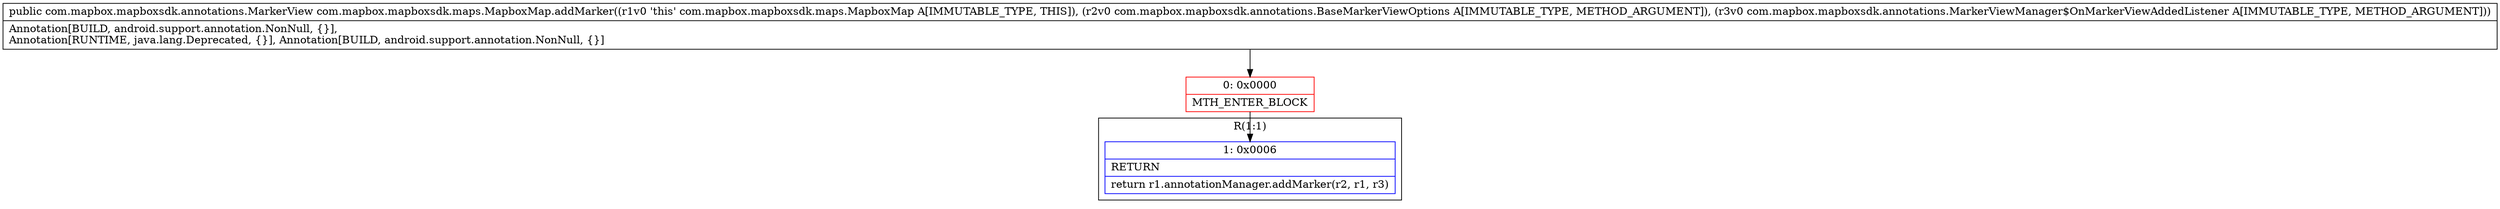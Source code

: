 digraph "CFG forcom.mapbox.mapboxsdk.maps.MapboxMap.addMarker(Lcom\/mapbox\/mapboxsdk\/annotations\/BaseMarkerViewOptions;Lcom\/mapbox\/mapboxsdk\/annotations\/MarkerViewManager$OnMarkerViewAddedListener;)Lcom\/mapbox\/mapboxsdk\/annotations\/MarkerView;" {
subgraph cluster_Region_817554625 {
label = "R(1:1)";
node [shape=record,color=blue];
Node_1 [shape=record,label="{1\:\ 0x0006|RETURN\l|return r1.annotationManager.addMarker(r2, r1, r3)\l}"];
}
Node_0 [shape=record,color=red,label="{0\:\ 0x0000|MTH_ENTER_BLOCK\l}"];
MethodNode[shape=record,label="{public com.mapbox.mapboxsdk.annotations.MarkerView com.mapbox.mapboxsdk.maps.MapboxMap.addMarker((r1v0 'this' com.mapbox.mapboxsdk.maps.MapboxMap A[IMMUTABLE_TYPE, THIS]), (r2v0 com.mapbox.mapboxsdk.annotations.BaseMarkerViewOptions A[IMMUTABLE_TYPE, METHOD_ARGUMENT]), (r3v0 com.mapbox.mapboxsdk.annotations.MarkerViewManager$OnMarkerViewAddedListener A[IMMUTABLE_TYPE, METHOD_ARGUMENT]))  | Annotation[BUILD, android.support.annotation.NonNull, \{\}], \lAnnotation[RUNTIME, java.lang.Deprecated, \{\}], Annotation[BUILD, android.support.annotation.NonNull, \{\}]\l}"];
MethodNode -> Node_0;
Node_0 -> Node_1;
}

